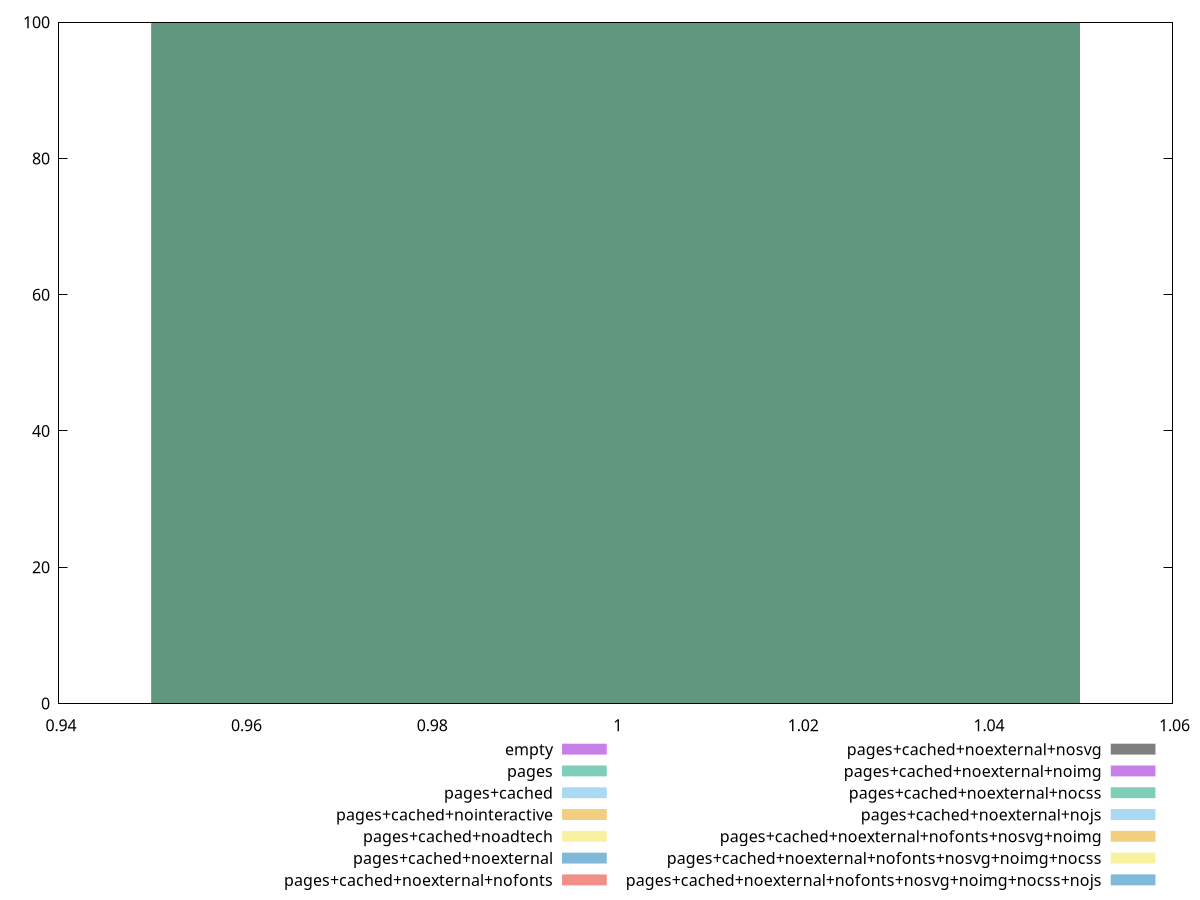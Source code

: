 reset
set terminal svg size 640, 620 enhanced background rgb 'white'
set output "report_00007_2020-12-11T15:55:29.892Z/uses-passive-event-listeners/comparison/histogram/all_score.svg"

$empty <<EOF
1 100
EOF

$pages <<EOF
1 100
EOF

$pagesCached <<EOF
1 100
EOF

$pagesCachedNointeractive <<EOF
1 100
EOF

$pagesCachedNoadtech <<EOF
1 100
EOF

$pagesCachedNoexternal <<EOF
1 100
EOF

$pagesCachedNoexternalNofonts <<EOF
1 100
EOF

$pagesCachedNoexternalNosvg <<EOF
1 100
EOF

$pagesCachedNoexternalNoimg <<EOF
1 100
EOF

$pagesCachedNoexternalNocss <<EOF
1 100
EOF

$pagesCachedNoexternalNojs <<EOF
1 100
EOF

$pagesCachedNoexternalNofontsNosvgNoimg <<EOF
1 100
EOF

$pagesCachedNoexternalNofontsNosvgNoimgNocss <<EOF
1 100
EOF

$pagesCachedNoexternalNofontsNosvgNoimgNocssNojs <<EOF
1 100
EOF

set key outside below
set boxwidth 0.1
set yrange [0:100]
set style fill transparent solid 0.5 noborder

plot \
  $empty title "empty" with boxes, \
  $pages title "pages" with boxes, \
  $pagesCached title "pages+cached" with boxes, \
  $pagesCachedNointeractive title "pages+cached+nointeractive" with boxes, \
  $pagesCachedNoadtech title "pages+cached+noadtech" with boxes, \
  $pagesCachedNoexternal title "pages+cached+noexternal" with boxes, \
  $pagesCachedNoexternalNofonts title "pages+cached+noexternal+nofonts" with boxes, \
  $pagesCachedNoexternalNosvg title "pages+cached+noexternal+nosvg" with boxes, \
  $pagesCachedNoexternalNoimg title "pages+cached+noexternal+noimg" with boxes, \
  $pagesCachedNoexternalNocss title "pages+cached+noexternal+nocss" with boxes, \
  $pagesCachedNoexternalNojs title "pages+cached+noexternal+nojs" with boxes, \
  $pagesCachedNoexternalNofontsNosvgNoimg title "pages+cached+noexternal+nofonts+nosvg+noimg" with boxes, \
  $pagesCachedNoexternalNofontsNosvgNoimgNocss title "pages+cached+noexternal+nofonts+nosvg+noimg+nocss" with boxes, \
  $pagesCachedNoexternalNofontsNosvgNoimgNocssNojs title "pages+cached+noexternal+nofonts+nosvg+noimg+nocss+nojs" with boxes, \


reset